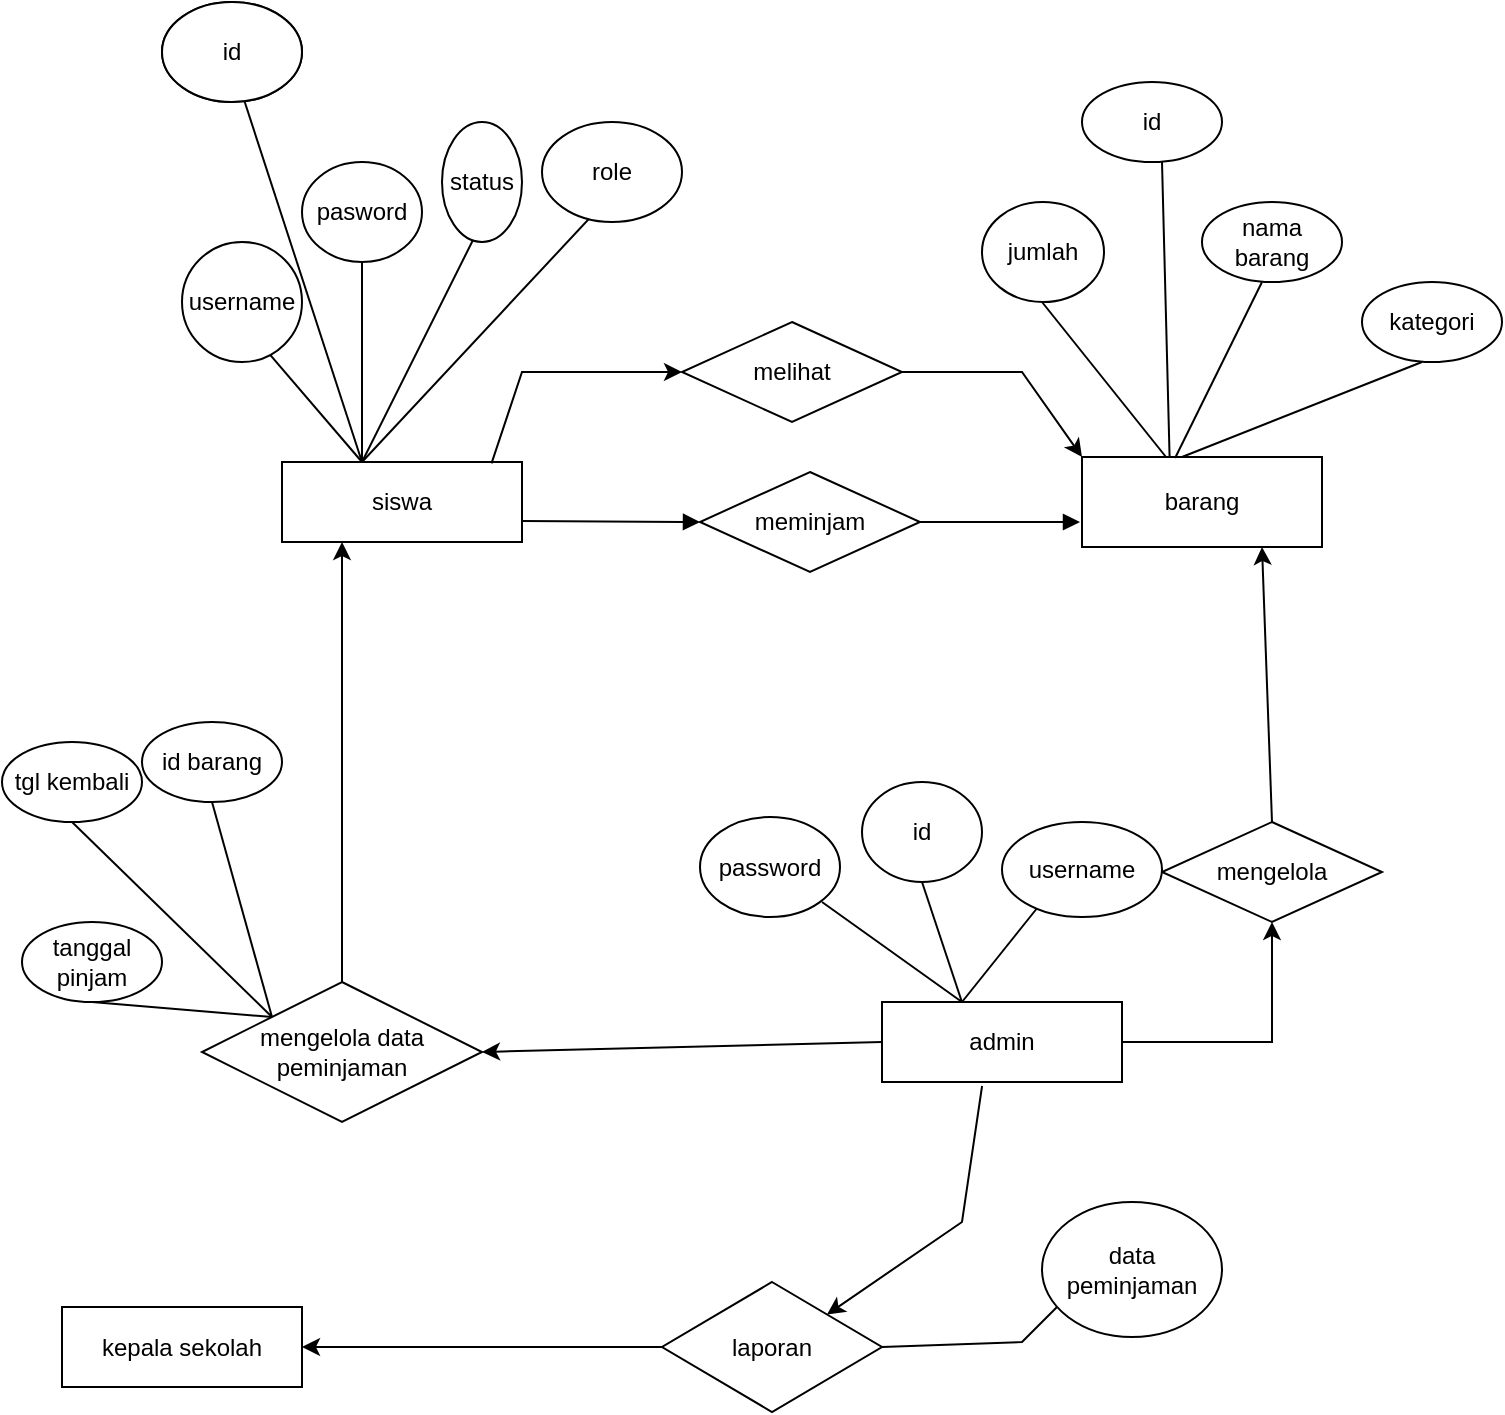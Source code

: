 <mxfile version="24.4.0" type="google">
  <diagram name="Halaman-1" id="iqYMIbAccCqJsE6BLYXz">
    <mxGraphModel grid="1" page="1" gridSize="10" guides="1" tooltips="1" connect="1" arrows="1" fold="1" pageScale="1" pageWidth="827" pageHeight="1169" math="0" shadow="0">
      <root>
        <mxCell id="0" />
        <mxCell id="1" parent="0" />
        <mxCell id="2MP1ZzmQzvETcW9dQaeT-1" value="siswa" style="rounded=0;whiteSpace=wrap;html=1;" vertex="1" parent="1">
          <mxGeometry x="150" y="140" width="120" height="40" as="geometry" />
        </mxCell>
        <mxCell id="2MP1ZzmQzvETcW9dQaeT-9" value="meminjam" style="rhombus;whiteSpace=wrap;html=1;" vertex="1" parent="1">
          <mxGeometry x="359" y="145" width="110" height="50" as="geometry" />
        </mxCell>
        <mxCell id="2MP1ZzmQzvETcW9dQaeT-12" value="" style="html=1;verticalAlign=bottom;endArrow=block;curved=0;rounded=0;entryX=0;entryY=0.5;entryDx=0;entryDy=0;" edge="1" parent="1" target="2MP1ZzmQzvETcW9dQaeT-9">
          <mxGeometry width="80" relative="1" as="geometry">
            <mxPoint x="270" y="169.5" as="sourcePoint" />
            <mxPoint x="350" y="169.5" as="targetPoint" />
          </mxGeometry>
        </mxCell>
        <mxCell id="2MP1ZzmQzvETcW9dQaeT-13" value="" style="html=1;verticalAlign=bottom;endArrow=block;curved=0;rounded=0;" edge="1" parent="1">
          <mxGeometry width="80" relative="1" as="geometry">
            <mxPoint x="469" y="170" as="sourcePoint" />
            <mxPoint x="549" y="170" as="targetPoint" />
            <mxPoint as="offset" />
          </mxGeometry>
        </mxCell>
        <mxCell id="2MP1ZzmQzvETcW9dQaeT-14" value="barang" style="rounded=0;whiteSpace=wrap;html=1;" vertex="1" parent="1">
          <mxGeometry x="550" y="137.5" width="120" height="45" as="geometry" />
        </mxCell>
        <mxCell id="2MP1ZzmQzvETcW9dQaeT-23" value="" style="endArrow=none;html=1;rounded=0;" edge="1" parent="1">
          <mxGeometry width="50" height="50" relative="1" as="geometry">
            <mxPoint x="190" y="140" as="sourcePoint" />
            <mxPoint x="130" y="70" as="targetPoint" />
          </mxGeometry>
        </mxCell>
        <mxCell id="2MP1ZzmQzvETcW9dQaeT-24" value="username" style="ellipse;whiteSpace=wrap;html=1;" vertex="1" parent="1">
          <mxGeometry x="100" y="30" width="60" height="60" as="geometry" />
        </mxCell>
        <mxCell id="2MP1ZzmQzvETcW9dQaeT-25" value="" style="endArrow=none;html=1;rounded=0;entryX=0;entryY=0;entryDx=0;entryDy=0;" edge="1" parent="1">
          <mxGeometry width="50" height="50" relative="1" as="geometry">
            <mxPoint x="190" y="140" as="sourcePoint" />
            <mxPoint x="120.251" y="-74.142" as="targetPoint" />
          </mxGeometry>
        </mxCell>
        <mxCell id="2MP1ZzmQzvETcW9dQaeT-27" value="" style="endArrow=none;html=1;rounded=0;" edge="1" parent="1">
          <mxGeometry width="50" height="50" relative="1" as="geometry">
            <mxPoint x="190" y="140" as="sourcePoint" />
            <mxPoint x="190" y="10" as="targetPoint" />
          </mxGeometry>
        </mxCell>
        <mxCell id="2MP1ZzmQzvETcW9dQaeT-29" value="id" style="ellipse;whiteSpace=wrap;html=1;" vertex="1" parent="1">
          <mxGeometry x="90" y="-90" width="70" height="50" as="geometry" />
        </mxCell>
        <mxCell id="2MP1ZzmQzvETcW9dQaeT-32" value="pasword" style="ellipse;whiteSpace=wrap;html=1;" vertex="1" parent="1">
          <mxGeometry x="160" y="-10" width="60" height="50" as="geometry" />
        </mxCell>
        <mxCell id="2MP1ZzmQzvETcW9dQaeT-34" value="" style="endArrow=none;html=1;rounded=0;" edge="1" parent="1">
          <mxGeometry width="50" height="50" relative="1" as="geometry">
            <mxPoint x="190" y="140" as="sourcePoint" />
            <mxPoint x="250" y="20" as="targetPoint" />
          </mxGeometry>
        </mxCell>
        <mxCell id="2MP1ZzmQzvETcW9dQaeT-35" value="" style="endArrow=none;html=1;rounded=0;" edge="1" parent="1">
          <mxGeometry width="50" height="50" relative="1" as="geometry">
            <mxPoint x="190" y="140" as="sourcePoint" />
            <mxPoint x="330" y="-10" as="targetPoint" />
          </mxGeometry>
        </mxCell>
        <mxCell id="2MP1ZzmQzvETcW9dQaeT-36" value="status" style="ellipse;whiteSpace=wrap;html=1;" vertex="1" parent="1">
          <mxGeometry x="230" y="-30" width="40" height="60" as="geometry" />
        </mxCell>
        <mxCell id="2MP1ZzmQzvETcW9dQaeT-39" value="role" style="ellipse;whiteSpace=wrap;html=1;" vertex="1" parent="1">
          <mxGeometry x="280" y="-30" width="70" height="50" as="geometry" />
        </mxCell>
        <mxCell id="2MP1ZzmQzvETcW9dQaeT-42" value="" style="endArrow=none;html=1;rounded=0;exitX=0.365;exitY=0.026;exitDx=0;exitDy=0;exitPerimeter=0;" edge="1" parent="1">
          <mxGeometry width="50" height="50" relative="1" as="geometry">
            <mxPoint x="593.8" y="137.5" as="sourcePoint" />
            <mxPoint x="590" y="-10" as="targetPoint" />
          </mxGeometry>
        </mxCell>
        <mxCell id="2MP1ZzmQzvETcW9dQaeT-44" value="" style="endArrow=none;html=1;rounded=0;" edge="1" parent="1" source="2MP1ZzmQzvETcW9dQaeT-14">
          <mxGeometry width="50" height="50" relative="1" as="geometry">
            <mxPoint x="580" y="140" as="sourcePoint" />
            <mxPoint x="530" y="60" as="targetPoint" />
          </mxGeometry>
        </mxCell>
        <mxCell id="2MP1ZzmQzvETcW9dQaeT-45" value="" style="endArrow=none;html=1;rounded=0;exitX=0.388;exitY=0.011;exitDx=0;exitDy=0;exitPerimeter=0;" edge="1" parent="1" source="2MP1ZzmQzvETcW9dQaeT-14">
          <mxGeometry width="50" height="50" relative="1" as="geometry">
            <mxPoint x="600" y="130" as="sourcePoint" />
            <mxPoint x="640" y="50" as="targetPoint" />
          </mxGeometry>
        </mxCell>
        <mxCell id="2MP1ZzmQzvETcW9dQaeT-47" value="" style="endArrow=classic;html=1;rounded=0;entryX=0;entryY=0.5;entryDx=0;entryDy=0;exitX=0.873;exitY=0.018;exitDx=0;exitDy=0;exitPerimeter=0;" edge="1" parent="1" source="2MP1ZzmQzvETcW9dQaeT-1" target="2MP1ZzmQzvETcW9dQaeT-48">
          <mxGeometry width="50" height="50" relative="1" as="geometry">
            <mxPoint x="230" y="140" as="sourcePoint" />
            <mxPoint x="350" y="90" as="targetPoint" />
            <Array as="points">
              <mxPoint x="270" y="95" />
            </Array>
          </mxGeometry>
        </mxCell>
        <mxCell id="2MP1ZzmQzvETcW9dQaeT-48" value="melihat" style="rhombus;whiteSpace=wrap;html=1;" vertex="1" parent="1">
          <mxGeometry x="350" y="70" width="110" height="50" as="geometry" />
        </mxCell>
        <mxCell id="2MP1ZzmQzvETcW9dQaeT-49" value="" style="endArrow=classic;html=1;rounded=0;exitX=1;exitY=0.5;exitDx=0;exitDy=0;entryX=0;entryY=0;entryDx=0;entryDy=0;" edge="1" parent="1" source="2MP1ZzmQzvETcW9dQaeT-48" target="2MP1ZzmQzvETcW9dQaeT-14">
          <mxGeometry width="50" height="50" relative="1" as="geometry">
            <mxPoint x="550" y="60" as="sourcePoint" />
            <mxPoint x="520" y="120" as="targetPoint" />
            <Array as="points">
              <mxPoint x="520" y="95" />
            </Array>
          </mxGeometry>
        </mxCell>
        <mxCell id="2MP1ZzmQzvETcW9dQaeT-50" value="" style="endArrow=none;html=1;rounded=0;" edge="1" parent="1">
          <mxGeometry width="50" height="50" relative="1" as="geometry">
            <mxPoint x="600" y="137.5" as="sourcePoint" />
            <mxPoint x="720" y="90" as="targetPoint" />
          </mxGeometry>
        </mxCell>
        <mxCell id="2MP1ZzmQzvETcW9dQaeT-51" value="" style="endArrow=classic;html=1;rounded=0;exitX=0.5;exitY=0;exitDx=0;exitDy=0;entryX=0.75;entryY=1;entryDx=0;entryDy=0;" edge="1" parent="1" source="2MP1ZzmQzvETcW9dQaeT-52" target="2MP1ZzmQzvETcW9dQaeT-14">
          <mxGeometry width="50" height="50" relative="1" as="geometry">
            <mxPoint x="650" y="250" as="sourcePoint" />
            <mxPoint x="700" y="190" as="targetPoint" />
          </mxGeometry>
        </mxCell>
        <mxCell id="2MP1ZzmQzvETcW9dQaeT-52" value="mengelola" style="rhombus;whiteSpace=wrap;html=1;" vertex="1" parent="1">
          <mxGeometry x="590" y="320" width="110" height="50" as="geometry" />
        </mxCell>
        <mxCell id="2MP1ZzmQzvETcW9dQaeT-53" value="admin" style="rounded=0;whiteSpace=wrap;html=1;" vertex="1" parent="1">
          <mxGeometry x="450" y="410" width="120" height="40" as="geometry" />
        </mxCell>
        <mxCell id="2MP1ZzmQzvETcW9dQaeT-54" value="" style="endArrow=classic;html=1;rounded=0;exitX=1;exitY=0.5;exitDx=0;exitDy=0;entryX=0.5;entryY=1;entryDx=0;entryDy=0;" edge="1" parent="1" target="2MP1ZzmQzvETcW9dQaeT-52" source="2MP1ZzmQzvETcW9dQaeT-53">
          <mxGeometry width="50" height="50" relative="1" as="geometry">
            <mxPoint x="642.5" y="370" as="sourcePoint" />
            <mxPoint x="643" y="380" as="targetPoint" />
            <Array as="points">
              <mxPoint x="645" y="430" />
            </Array>
          </mxGeometry>
        </mxCell>
        <mxCell id="2MP1ZzmQzvETcW9dQaeT-57" value="" style="endArrow=none;html=1;rounded=0;exitX=0.5;exitY=1;exitDx=0;exitDy=0;entryX=0;entryY=0;entryDx=0;entryDy=0;" edge="1" parent="1" source="QI9Rnf0cK9D8R6iDUaha-12" target="2MP1ZzmQzvETcW9dQaeT-58">
          <mxGeometry width="50" height="50" relative="1" as="geometry">
            <mxPoint x="410" y="310" as="sourcePoint" />
            <mxPoint x="330" y="230" as="targetPoint" />
            <Array as="points" />
          </mxGeometry>
        </mxCell>
        <mxCell id="2MP1ZzmQzvETcW9dQaeT-58" value="mengelola data peminjaman" style="rhombus;whiteSpace=wrap;html=1;" vertex="1" parent="1">
          <mxGeometry x="110" y="400" width="140" height="70" as="geometry" />
        </mxCell>
        <mxCell id="2MP1ZzmQzvETcW9dQaeT-59" value="" style="endArrow=classic;html=1;rounded=0;exitX=0;exitY=0.5;exitDx=0;exitDy=0;entryX=1;entryY=0.5;entryDx=0;entryDy=0;" edge="1" parent="1" source="2MP1ZzmQzvETcW9dQaeT-53" target="2MP1ZzmQzvETcW9dQaeT-58">
          <mxGeometry width="50" height="50" relative="1" as="geometry">
            <mxPoint x="359" y="290" as="sourcePoint" />
            <mxPoint x="350" y="430" as="targetPoint" />
          </mxGeometry>
        </mxCell>
        <mxCell id="2MP1ZzmQzvETcW9dQaeT-60" value="kepala sekolah" style="rounded=0;whiteSpace=wrap;html=1;" vertex="1" parent="1">
          <mxGeometry x="40" y="562.5" width="120" height="40" as="geometry" />
        </mxCell>
        <mxCell id="2MP1ZzmQzvETcW9dQaeT-61" value="" style="endArrow=classic;html=1;rounded=0;entryX=0.25;entryY=1;entryDx=0;entryDy=0;" edge="1" parent="1" source="2MP1ZzmQzvETcW9dQaeT-58" target="2MP1ZzmQzvETcW9dQaeT-1">
          <mxGeometry width="50" height="50" relative="1" as="geometry">
            <mxPoint x="230" y="350" as="sourcePoint" />
            <mxPoint x="90" y="380" as="targetPoint" />
            <Array as="points">
              <mxPoint x="180" y="328" />
            </Array>
          </mxGeometry>
        </mxCell>
        <mxCell id="QI9Rnf0cK9D8R6iDUaha-1" value="id" style="ellipse;whiteSpace=wrap;html=1;" vertex="1" parent="1">
          <mxGeometry x="90" y="-90" width="70" height="50" as="geometry" />
        </mxCell>
        <mxCell id="QI9Rnf0cK9D8R6iDUaha-3" value="laporan" style="rhombus;whiteSpace=wrap;html=1;" vertex="1" parent="1">
          <mxGeometry x="340" y="550" width="110" height="65" as="geometry" />
        </mxCell>
        <mxCell id="QI9Rnf0cK9D8R6iDUaha-6" value="" style="endArrow=classic;html=1;rounded=0;exitX=0.417;exitY=1.05;exitDx=0;exitDy=0;exitPerimeter=0;entryX=1;entryY=0;entryDx=0;entryDy=0;" edge="1" parent="1" source="2MP1ZzmQzvETcW9dQaeT-53" target="QI9Rnf0cK9D8R6iDUaha-3">
          <mxGeometry width="50" height="50" relative="1" as="geometry">
            <mxPoint x="500" y="230" as="sourcePoint" />
            <mxPoint x="440" y="530" as="targetPoint" />
            <Array as="points">
              <mxPoint x="490" y="520" />
            </Array>
          </mxGeometry>
        </mxCell>
        <mxCell id="QI9Rnf0cK9D8R6iDUaha-7" value="" style="endArrow=classic;html=1;rounded=0;entryX=1;entryY=0.5;entryDx=0;entryDy=0;exitX=0;exitY=0.5;exitDx=0;exitDy=0;" edge="1" parent="1" source="QI9Rnf0cK9D8R6iDUaha-3" target="2MP1ZzmQzvETcW9dQaeT-60">
          <mxGeometry width="50" height="50" relative="1" as="geometry">
            <mxPoint x="490" y="250" as="sourcePoint" />
            <mxPoint x="440" y="250" as="targetPoint" />
            <Array as="points" />
          </mxGeometry>
        </mxCell>
        <mxCell id="QI9Rnf0cK9D8R6iDUaha-8" value="id" style="ellipse;whiteSpace=wrap;html=1;" vertex="1" parent="1">
          <mxGeometry x="550" y="-50" width="70" height="40" as="geometry" />
        </mxCell>
        <mxCell id="QI9Rnf0cK9D8R6iDUaha-9" value="nama barang" style="ellipse;whiteSpace=wrap;html=1;" vertex="1" parent="1">
          <mxGeometry x="610" y="10" width="70" height="40" as="geometry" />
        </mxCell>
        <mxCell id="QI9Rnf0cK9D8R6iDUaha-10" value="kategori" style="ellipse;whiteSpace=wrap;html=1;" vertex="1" parent="1">
          <mxGeometry x="690" y="50" width="70" height="40" as="geometry" />
        </mxCell>
        <mxCell id="QI9Rnf0cK9D8R6iDUaha-11" value="jumlah" style="ellipse;whiteSpace=wrap;html=1;" vertex="1" parent="1">
          <mxGeometry x="500" y="10" width="61" height="50" as="geometry" />
        </mxCell>
        <mxCell id="QI9Rnf0cK9D8R6iDUaha-12" value="tgl kembali" style="ellipse;whiteSpace=wrap;html=1;" vertex="1" parent="1">
          <mxGeometry x="10" y="280" width="70" height="40" as="geometry" />
        </mxCell>
        <mxCell id="QI9Rnf0cK9D8R6iDUaha-13" value="tanggal pinjam" style="ellipse;whiteSpace=wrap;html=1;" vertex="1" parent="1">
          <mxGeometry x="20" y="370" width="70" height="40" as="geometry" />
        </mxCell>
        <mxCell id="QI9Rnf0cK9D8R6iDUaha-14" value="id barang" style="ellipse;whiteSpace=wrap;html=1;" vertex="1" parent="1">
          <mxGeometry x="80" y="270" width="70" height="40" as="geometry" />
        </mxCell>
        <mxCell id="QI9Rnf0cK9D8R6iDUaha-15" value="" style="endArrow=none;html=1;rounded=0;exitX=0.5;exitY=1;exitDx=0;exitDy=0;entryX=0;entryY=0;entryDx=0;entryDy=0;" edge="1" parent="1" source="QI9Rnf0cK9D8R6iDUaha-13" target="2MP1ZzmQzvETcW9dQaeT-58">
          <mxGeometry width="50" height="50" relative="1" as="geometry">
            <mxPoint x="80" y="450" as="sourcePoint" />
            <mxPoint x="39" y="506" as="targetPoint" />
            <Array as="points" />
          </mxGeometry>
        </mxCell>
        <mxCell id="QI9Rnf0cK9D8R6iDUaha-16" value="" style="endArrow=none;html=1;rounded=0;entryX=0.5;entryY=1;entryDx=0;entryDy=0;exitX=0;exitY=0;exitDx=0;exitDy=0;" edge="1" parent="1" source="2MP1ZzmQzvETcW9dQaeT-58" target="QI9Rnf0cK9D8R6iDUaha-14">
          <mxGeometry width="50" height="50" relative="1" as="geometry">
            <mxPoint x="110" y="430" as="sourcePoint" />
            <mxPoint x="55" y="446" as="targetPoint" />
          </mxGeometry>
        </mxCell>
        <mxCell id="QI9Rnf0cK9D8R6iDUaha-17" value="" style="endArrow=none;html=1;rounded=0;exitX=1;exitY=0.5;exitDx=0;exitDy=0;" edge="1" parent="1" source="QI9Rnf0cK9D8R6iDUaha-3">
          <mxGeometry width="50" height="50" relative="1" as="geometry">
            <mxPoint x="390" y="300" as="sourcePoint" />
            <mxPoint x="520" y="580" as="targetPoint" />
            <Array as="points">
              <mxPoint x="520" y="580" />
              <mxPoint x="540" y="560" />
            </Array>
          </mxGeometry>
        </mxCell>
        <mxCell id="QI9Rnf0cK9D8R6iDUaha-18" value="data peminjaman" style="ellipse;whiteSpace=wrap;html=1;" vertex="1" parent="1">
          <mxGeometry x="530" y="510" width="90" height="67.5" as="geometry" />
        </mxCell>
        <mxCell id="QI9Rnf0cK9D8R6iDUaha-19" value="" style="endArrow=none;html=1;rounded=0;exitX=0.333;exitY=0;exitDx=0;exitDy=0;exitPerimeter=0;" edge="1" parent="1" source="2MP1ZzmQzvETcW9dQaeT-53">
          <mxGeometry width="50" height="50" relative="1" as="geometry">
            <mxPoint x="390" y="300" as="sourcePoint" />
            <mxPoint x="470" y="350" as="targetPoint" />
          </mxGeometry>
        </mxCell>
        <mxCell id="QI9Rnf0cK9D8R6iDUaha-20" value="id" style="ellipse;whiteSpace=wrap;html=1;" vertex="1" parent="1">
          <mxGeometry x="440" y="300" width="60" height="50" as="geometry" />
        </mxCell>
        <mxCell id="QI9Rnf0cK9D8R6iDUaha-21" value="" style="endArrow=none;html=1;rounded=0;" edge="1" parent="1">
          <mxGeometry width="50" height="50" relative="1" as="geometry">
            <mxPoint x="490" y="410" as="sourcePoint" />
            <mxPoint x="530" y="360" as="targetPoint" />
            <Array as="points" />
          </mxGeometry>
        </mxCell>
        <mxCell id="QI9Rnf0cK9D8R6iDUaha-22" value="username" style="ellipse;whiteSpace=wrap;html=1;" vertex="1" parent="1">
          <mxGeometry x="510" y="320" width="80" height="47.5" as="geometry" />
        </mxCell>
        <mxCell id="QI9Rnf0cK9D8R6iDUaha-24" value="" style="endArrow=none;html=1;rounded=0;" edge="1" parent="1">
          <mxGeometry width="50" height="50" relative="1" as="geometry">
            <mxPoint x="490" y="410" as="sourcePoint" />
            <mxPoint x="420" y="360" as="targetPoint" />
          </mxGeometry>
        </mxCell>
        <mxCell id="QI9Rnf0cK9D8R6iDUaha-25" value="password" style="ellipse;whiteSpace=wrap;html=1;" vertex="1" parent="1">
          <mxGeometry x="359" y="317.5" width="70" height="50" as="geometry" />
        </mxCell>
      </root>
    </mxGraphModel>
  </diagram>
</mxfile>
